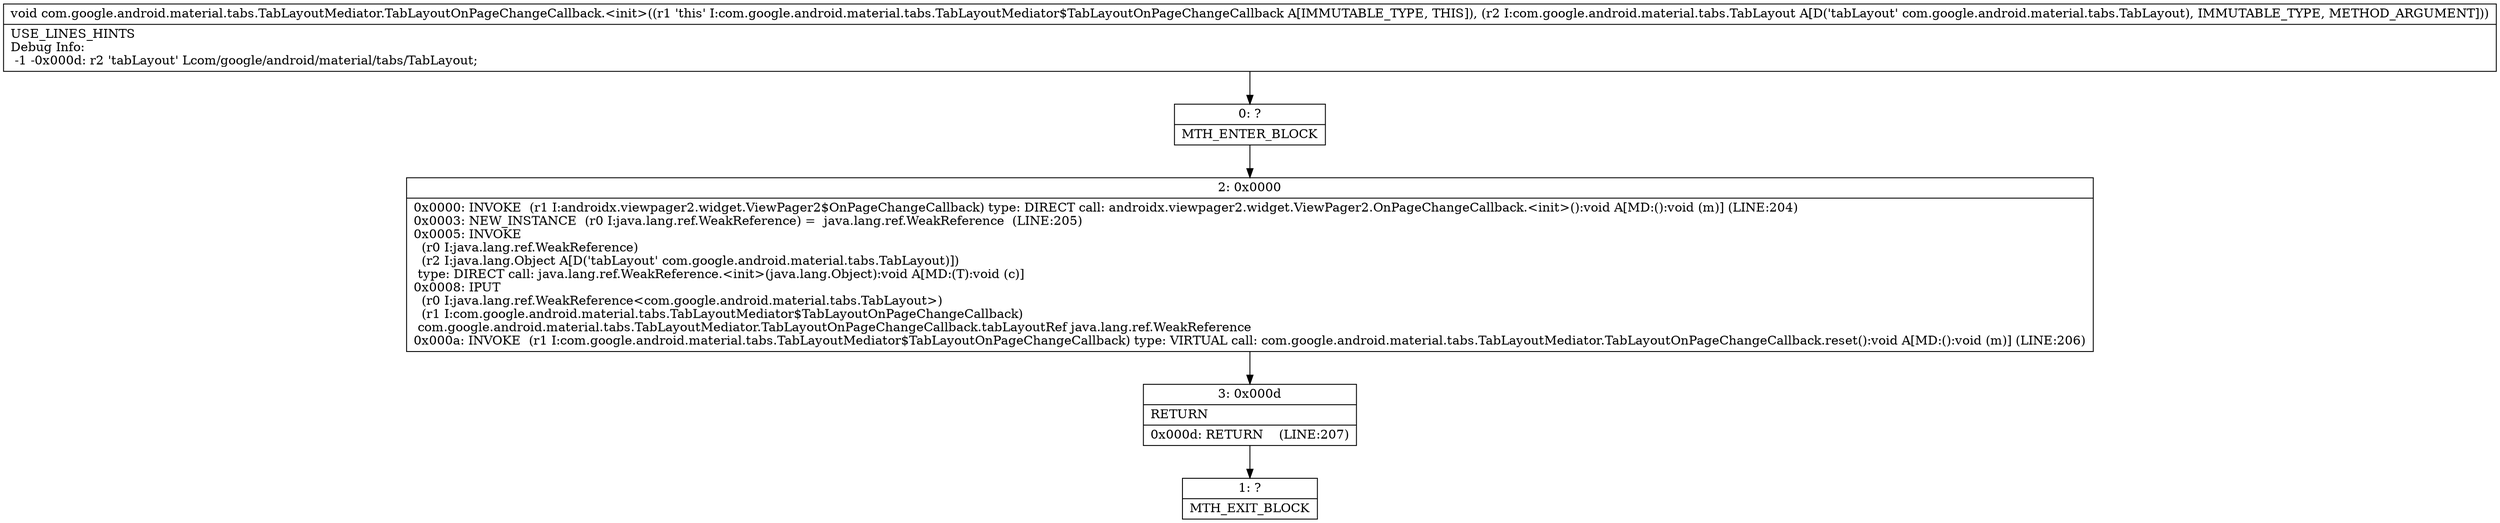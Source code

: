 digraph "CFG forcom.google.android.material.tabs.TabLayoutMediator.TabLayoutOnPageChangeCallback.\<init\>(Lcom\/google\/android\/material\/tabs\/TabLayout;)V" {
Node_0 [shape=record,label="{0\:\ ?|MTH_ENTER_BLOCK\l}"];
Node_2 [shape=record,label="{2\:\ 0x0000|0x0000: INVOKE  (r1 I:androidx.viewpager2.widget.ViewPager2$OnPageChangeCallback) type: DIRECT call: androidx.viewpager2.widget.ViewPager2.OnPageChangeCallback.\<init\>():void A[MD:():void (m)] (LINE:204)\l0x0003: NEW_INSTANCE  (r0 I:java.lang.ref.WeakReference) =  java.lang.ref.WeakReference  (LINE:205)\l0x0005: INVOKE  \l  (r0 I:java.lang.ref.WeakReference)\l  (r2 I:java.lang.Object A[D('tabLayout' com.google.android.material.tabs.TabLayout)])\l type: DIRECT call: java.lang.ref.WeakReference.\<init\>(java.lang.Object):void A[MD:(T):void (c)]\l0x0008: IPUT  \l  (r0 I:java.lang.ref.WeakReference\<com.google.android.material.tabs.TabLayout\>)\l  (r1 I:com.google.android.material.tabs.TabLayoutMediator$TabLayoutOnPageChangeCallback)\l com.google.android.material.tabs.TabLayoutMediator.TabLayoutOnPageChangeCallback.tabLayoutRef java.lang.ref.WeakReference \l0x000a: INVOKE  (r1 I:com.google.android.material.tabs.TabLayoutMediator$TabLayoutOnPageChangeCallback) type: VIRTUAL call: com.google.android.material.tabs.TabLayoutMediator.TabLayoutOnPageChangeCallback.reset():void A[MD:():void (m)] (LINE:206)\l}"];
Node_3 [shape=record,label="{3\:\ 0x000d|RETURN\l|0x000d: RETURN    (LINE:207)\l}"];
Node_1 [shape=record,label="{1\:\ ?|MTH_EXIT_BLOCK\l}"];
MethodNode[shape=record,label="{void com.google.android.material.tabs.TabLayoutMediator.TabLayoutOnPageChangeCallback.\<init\>((r1 'this' I:com.google.android.material.tabs.TabLayoutMediator$TabLayoutOnPageChangeCallback A[IMMUTABLE_TYPE, THIS]), (r2 I:com.google.android.material.tabs.TabLayout A[D('tabLayout' com.google.android.material.tabs.TabLayout), IMMUTABLE_TYPE, METHOD_ARGUMENT]))  | USE_LINES_HINTS\lDebug Info:\l  \-1 \-0x000d: r2 'tabLayout' Lcom\/google\/android\/material\/tabs\/TabLayout;\l}"];
MethodNode -> Node_0;Node_0 -> Node_2;
Node_2 -> Node_3;
Node_3 -> Node_1;
}

